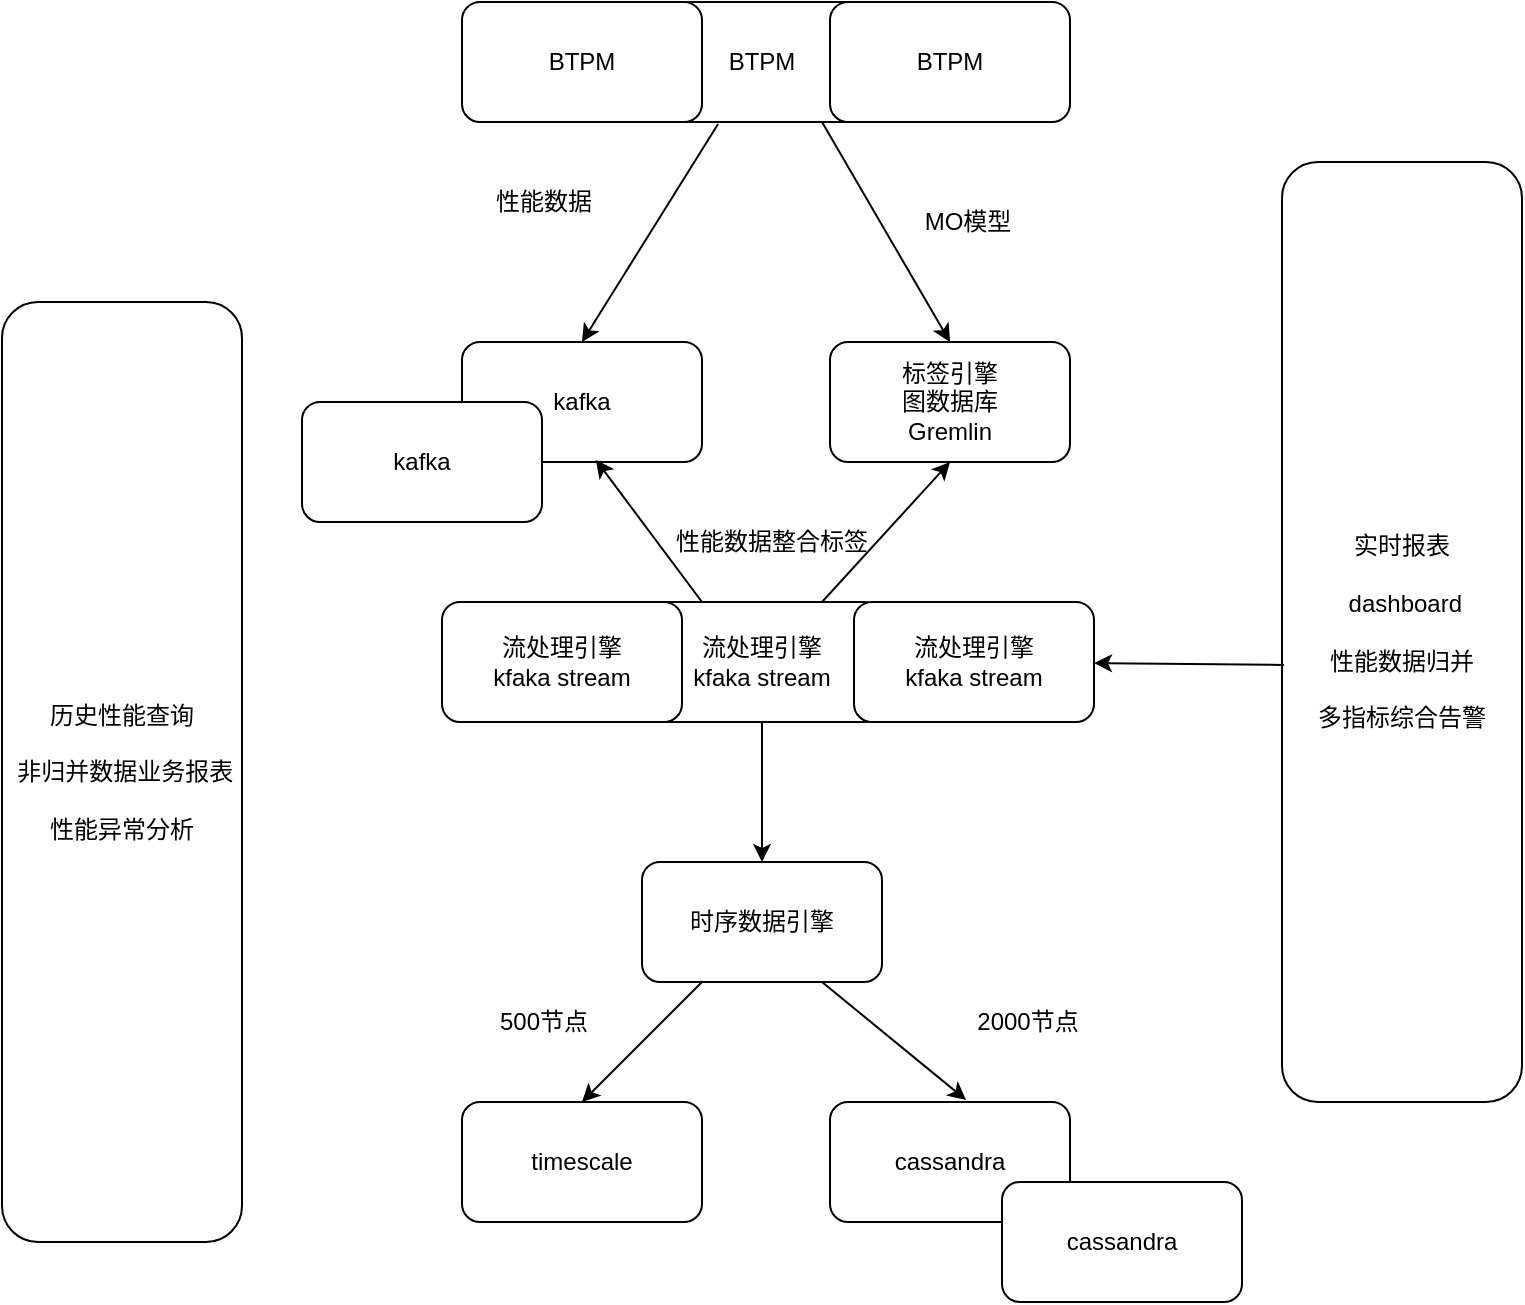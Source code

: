 <mxfile version="14.6.9" type="github">
  <diagram id="s2WzrmisC6cXGPodmTnR" name="Page-1">
    <mxGraphModel dx="1422" dy="762" grid="1" gridSize="10" guides="1" tooltips="1" connect="1" arrows="1" fold="1" page="1" pageScale="1" pageWidth="827" pageHeight="1169" math="0" shadow="0">
      <root>
        <mxCell id="0" />
        <mxCell id="1" parent="0" />
        <mxCell id="VUWlF9jJFZCkWnsIXzz0-1" value="时序数据引擎" style="rounded=1;whiteSpace=wrap;html=1;" vertex="1" parent="1">
          <mxGeometry x="330" y="480" width="120" height="60" as="geometry" />
        </mxCell>
        <mxCell id="VUWlF9jJFZCkWnsIXzz0-2" value="timescale" style="rounded=1;whiteSpace=wrap;html=1;" vertex="1" parent="1">
          <mxGeometry x="240" y="600" width="120" height="60" as="geometry" />
        </mxCell>
        <mxCell id="VUWlF9jJFZCkWnsIXzz0-3" value="cassandra" style="rounded=1;whiteSpace=wrap;html=1;" vertex="1" parent="1">
          <mxGeometry x="424" y="600" width="120" height="60" as="geometry" />
        </mxCell>
        <mxCell id="VUWlF9jJFZCkWnsIXzz0-4" value="标签引擎&lt;br&gt;图数据库&lt;br&gt;Gremlin" style="rounded=1;whiteSpace=wrap;html=1;" vertex="1" parent="1">
          <mxGeometry x="424" y="220" width="120" height="60" as="geometry" />
        </mxCell>
        <mxCell id="VUWlF9jJFZCkWnsIXzz0-5" value="" style="endArrow=classic;html=1;entryX=0.5;entryY=0;entryDx=0;entryDy=0;exitX=0.25;exitY=1;exitDx=0;exitDy=0;" edge="1" parent="1" source="VUWlF9jJFZCkWnsIXzz0-1" target="VUWlF9jJFZCkWnsIXzz0-2">
          <mxGeometry width="50" height="50" relative="1" as="geometry">
            <mxPoint x="220" y="570" as="sourcePoint" />
            <mxPoint x="270" y="580" as="targetPoint" />
          </mxGeometry>
        </mxCell>
        <mxCell id="VUWlF9jJFZCkWnsIXzz0-6" value="" style="endArrow=classic;html=1;exitX=0.75;exitY=1;exitDx=0;exitDy=0;entryX=0.567;entryY=-0.017;entryDx=0;entryDy=0;entryPerimeter=0;" edge="1" parent="1" source="VUWlF9jJFZCkWnsIXzz0-1" target="VUWlF9jJFZCkWnsIXzz0-3">
          <mxGeometry width="50" height="50" relative="1" as="geometry">
            <mxPoint x="330" y="630" as="sourcePoint" />
            <mxPoint x="450" y="610" as="targetPoint" />
          </mxGeometry>
        </mxCell>
        <mxCell id="VUWlF9jJFZCkWnsIXzz0-8" value="实时报表&lt;br&gt;&lt;br&gt;&amp;nbsp;dashboard&lt;br&gt;&lt;br&gt;性能数据归并&lt;br&gt;&lt;br&gt;多指标综合告警" style="rounded=1;whiteSpace=wrap;html=1;" vertex="1" parent="1">
          <mxGeometry x="650" y="130" width="120" height="470" as="geometry" />
        </mxCell>
        <mxCell id="VUWlF9jJFZCkWnsIXzz0-9" value="BTPM" style="rounded=1;whiteSpace=wrap;html=1;" vertex="1" parent="1">
          <mxGeometry x="330" y="50" width="120" height="60" as="geometry" />
        </mxCell>
        <mxCell id="VUWlF9jJFZCkWnsIXzz0-10" value="" style="endArrow=classic;html=1;exitX=0.75;exitY=1;exitDx=0;exitDy=0;entryX=0.5;entryY=0;entryDx=0;entryDy=0;" edge="1" parent="1" source="VUWlF9jJFZCkWnsIXzz0-9" target="VUWlF9jJFZCkWnsIXzz0-4">
          <mxGeometry width="50" height="50" relative="1" as="geometry">
            <mxPoint x="410" y="160" as="sourcePoint" />
            <mxPoint x="460" y="110" as="targetPoint" />
          </mxGeometry>
        </mxCell>
        <mxCell id="VUWlF9jJFZCkWnsIXzz0-11" value="MO模型" style="text;html=1;strokeColor=none;fillColor=none;align=center;verticalAlign=middle;whiteSpace=wrap;rounded=0;" vertex="1" parent="1">
          <mxGeometry x="460" y="150" width="66" height="20" as="geometry" />
        </mxCell>
        <mxCell id="VUWlF9jJFZCkWnsIXzz0-12" value="流处理引擎&lt;br&gt;kfaka stream" style="rounded=1;whiteSpace=wrap;html=1;" vertex="1" parent="1">
          <mxGeometry x="330" y="350" width="120" height="60" as="geometry" />
        </mxCell>
        <mxCell id="VUWlF9jJFZCkWnsIXzz0-13" value="kafka" style="rounded=1;whiteSpace=wrap;html=1;" vertex="1" parent="1">
          <mxGeometry x="240" y="220" width="120" height="60" as="geometry" />
        </mxCell>
        <mxCell id="VUWlF9jJFZCkWnsIXzz0-14" value="" style="endArrow=classic;html=1;exitX=0.317;exitY=1.017;exitDx=0;exitDy=0;exitPerimeter=0;entryX=0.5;entryY=0;entryDx=0;entryDy=0;" edge="1" parent="1" source="VUWlF9jJFZCkWnsIXzz0-9" target="VUWlF9jJFZCkWnsIXzz0-13">
          <mxGeometry width="50" height="50" relative="1" as="geometry">
            <mxPoint x="360" y="170" as="sourcePoint" />
            <mxPoint x="410" y="120" as="targetPoint" />
          </mxGeometry>
        </mxCell>
        <mxCell id="VUWlF9jJFZCkWnsIXzz0-15" value="性能数据" style="text;html=1;strokeColor=none;fillColor=none;align=center;verticalAlign=middle;whiteSpace=wrap;rounded=0;" vertex="1" parent="1">
          <mxGeometry x="248" y="140" width="66" height="20" as="geometry" />
        </mxCell>
        <mxCell id="VUWlF9jJFZCkWnsIXzz0-17" value="" style="endArrow=classic;html=1;entryX=0.558;entryY=0.983;entryDx=0;entryDy=0;entryPerimeter=0;exitX=0.25;exitY=0;exitDx=0;exitDy=0;" edge="1" parent="1" source="VUWlF9jJFZCkWnsIXzz0-12" target="VUWlF9jJFZCkWnsIXzz0-13">
          <mxGeometry width="50" height="50" relative="1" as="geometry">
            <mxPoint x="360" y="340" as="sourcePoint" />
            <mxPoint x="310" y="290" as="targetPoint" />
          </mxGeometry>
        </mxCell>
        <mxCell id="VUWlF9jJFZCkWnsIXzz0-18" value="" style="endArrow=classic;html=1;entryX=0.5;entryY=1;entryDx=0;entryDy=0;exitX=0.75;exitY=0;exitDx=0;exitDy=0;" edge="1" parent="1" source="VUWlF9jJFZCkWnsIXzz0-12" target="VUWlF9jJFZCkWnsIXzz0-4">
          <mxGeometry width="50" height="50" relative="1" as="geometry">
            <mxPoint x="380" y="360" as="sourcePoint" />
            <mxPoint x="316.96" y="288.98" as="targetPoint" />
          </mxGeometry>
        </mxCell>
        <mxCell id="VUWlF9jJFZCkWnsIXzz0-19" value="" style="endArrow=classic;html=1;entryX=0.5;entryY=0;entryDx=0;entryDy=0;exitX=0.5;exitY=1;exitDx=0;exitDy=0;" edge="1" parent="1" source="VUWlF9jJFZCkWnsIXzz0-12" target="VUWlF9jJFZCkWnsIXzz0-1">
          <mxGeometry width="50" height="50" relative="1" as="geometry">
            <mxPoint x="390" y="390" as="sourcePoint" />
            <mxPoint x="440" y="340" as="targetPoint" />
          </mxGeometry>
        </mxCell>
        <mxCell id="VUWlF9jJFZCkWnsIXzz0-21" value="500节点" style="text;html=1;strokeColor=none;fillColor=none;align=center;verticalAlign=middle;whiteSpace=wrap;rounded=0;" vertex="1" parent="1">
          <mxGeometry x="248" y="550" width="66" height="20" as="geometry" />
        </mxCell>
        <mxCell id="VUWlF9jJFZCkWnsIXzz0-22" value="2000节点" style="text;html=1;strokeColor=none;fillColor=none;align=center;verticalAlign=middle;whiteSpace=wrap;rounded=0;" vertex="1" parent="1">
          <mxGeometry x="490" y="550" width="66" height="20" as="geometry" />
        </mxCell>
        <mxCell id="VUWlF9jJFZCkWnsIXzz0-23" value="流处理引擎&lt;br&gt;kfaka stream" style="rounded=1;whiteSpace=wrap;html=1;" vertex="1" parent="1">
          <mxGeometry x="436" y="350" width="120" height="60" as="geometry" />
        </mxCell>
        <mxCell id="VUWlF9jJFZCkWnsIXzz0-24" value="流处理引擎&lt;br&gt;kfaka stream" style="rounded=1;whiteSpace=wrap;html=1;" vertex="1" parent="1">
          <mxGeometry x="230" y="350" width="120" height="60" as="geometry" />
        </mxCell>
        <mxCell id="VUWlF9jJFZCkWnsIXzz0-28" value="kafka" style="rounded=1;whiteSpace=wrap;html=1;" vertex="1" parent="1">
          <mxGeometry x="160" y="250" width="120" height="60" as="geometry" />
        </mxCell>
        <mxCell id="VUWlF9jJFZCkWnsIXzz0-30" value="cassandra" style="rounded=1;whiteSpace=wrap;html=1;" vertex="1" parent="1">
          <mxGeometry x="510" y="640" width="120" height="60" as="geometry" />
        </mxCell>
        <mxCell id="VUWlF9jJFZCkWnsIXzz0-32" value="" style="endArrow=classic;html=1;exitX=0.008;exitY=0.535;exitDx=0;exitDy=0;exitPerimeter=0;" edge="1" parent="1" source="VUWlF9jJFZCkWnsIXzz0-8" target="VUWlF9jJFZCkWnsIXzz0-23">
          <mxGeometry width="50" height="50" relative="1" as="geometry">
            <mxPoint x="610" y="410" as="sourcePoint" />
            <mxPoint x="660" y="360" as="targetPoint" />
          </mxGeometry>
        </mxCell>
        <mxCell id="VUWlF9jJFZCkWnsIXzz0-33" value="历史性能查询&lt;br&gt;&lt;br&gt;&amp;nbsp;非归并数据业务报表&lt;br&gt;&lt;br&gt;性能异常分析" style="rounded=1;whiteSpace=wrap;html=1;" vertex="1" parent="1">
          <mxGeometry x="10" y="200" width="120" height="470" as="geometry" />
        </mxCell>
        <mxCell id="VUWlF9jJFZCkWnsIXzz0-34" value="性能数据整合标签" style="text;html=1;strokeColor=none;fillColor=none;align=center;verticalAlign=middle;whiteSpace=wrap;rounded=0;" vertex="1" parent="1">
          <mxGeometry x="330" y="310" width="130" height="20" as="geometry" />
        </mxCell>
        <mxCell id="VUWlF9jJFZCkWnsIXzz0-36" value="BTPM" style="rounded=1;whiteSpace=wrap;html=1;" vertex="1" parent="1">
          <mxGeometry x="424" y="50" width="120" height="60" as="geometry" />
        </mxCell>
        <mxCell id="VUWlF9jJFZCkWnsIXzz0-37" value="BTPM" style="rounded=1;whiteSpace=wrap;html=1;" vertex="1" parent="1">
          <mxGeometry x="240" y="50" width="120" height="60" as="geometry" />
        </mxCell>
      </root>
    </mxGraphModel>
  </diagram>
</mxfile>
